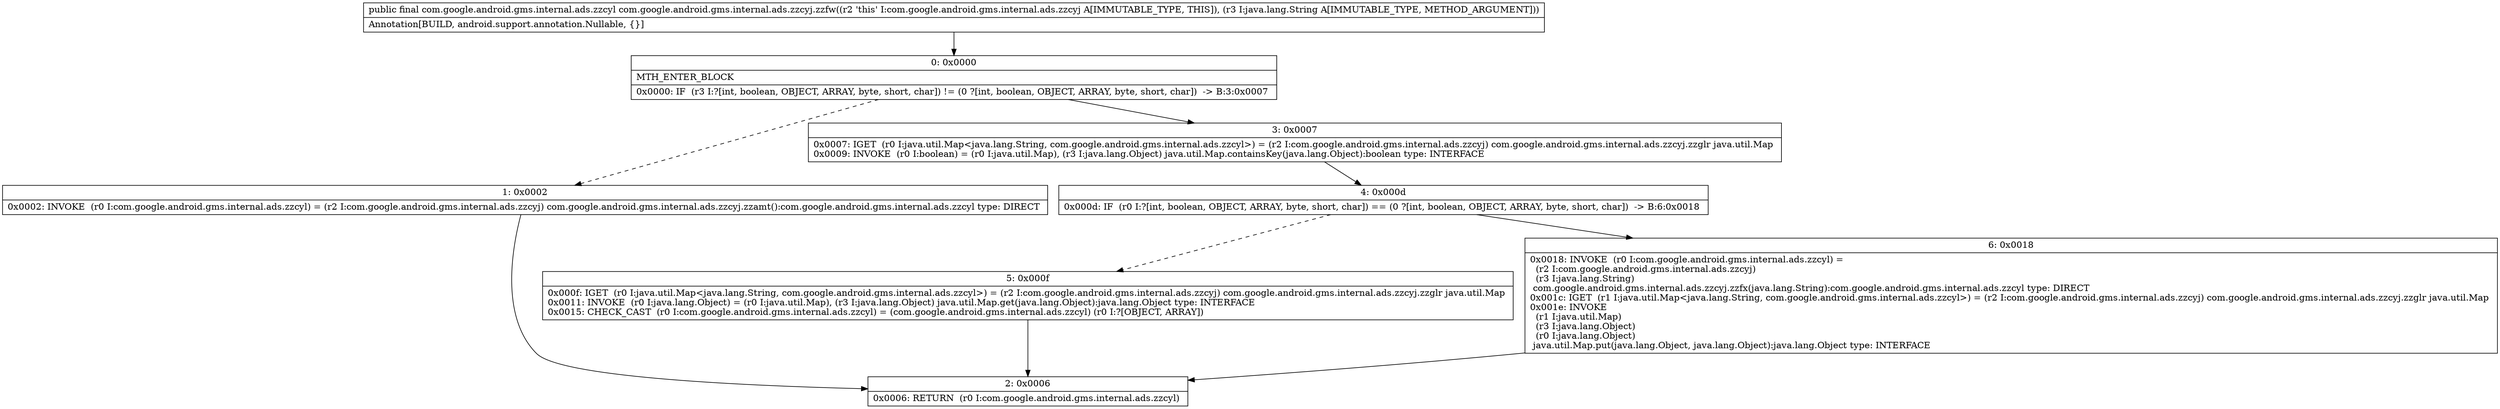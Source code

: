 digraph "CFG forcom.google.android.gms.internal.ads.zzcyj.zzfw(Ljava\/lang\/String;)Lcom\/google\/android\/gms\/internal\/ads\/zzcyl;" {
Node_0 [shape=record,label="{0\:\ 0x0000|MTH_ENTER_BLOCK\l|0x0000: IF  (r3 I:?[int, boolean, OBJECT, ARRAY, byte, short, char]) != (0 ?[int, boolean, OBJECT, ARRAY, byte, short, char])  \-\> B:3:0x0007 \l}"];
Node_1 [shape=record,label="{1\:\ 0x0002|0x0002: INVOKE  (r0 I:com.google.android.gms.internal.ads.zzcyl) = (r2 I:com.google.android.gms.internal.ads.zzcyj) com.google.android.gms.internal.ads.zzcyj.zzamt():com.google.android.gms.internal.ads.zzcyl type: DIRECT \l}"];
Node_2 [shape=record,label="{2\:\ 0x0006|0x0006: RETURN  (r0 I:com.google.android.gms.internal.ads.zzcyl) \l}"];
Node_3 [shape=record,label="{3\:\ 0x0007|0x0007: IGET  (r0 I:java.util.Map\<java.lang.String, com.google.android.gms.internal.ads.zzcyl\>) = (r2 I:com.google.android.gms.internal.ads.zzcyj) com.google.android.gms.internal.ads.zzcyj.zzglr java.util.Map \l0x0009: INVOKE  (r0 I:boolean) = (r0 I:java.util.Map), (r3 I:java.lang.Object) java.util.Map.containsKey(java.lang.Object):boolean type: INTERFACE \l}"];
Node_4 [shape=record,label="{4\:\ 0x000d|0x000d: IF  (r0 I:?[int, boolean, OBJECT, ARRAY, byte, short, char]) == (0 ?[int, boolean, OBJECT, ARRAY, byte, short, char])  \-\> B:6:0x0018 \l}"];
Node_5 [shape=record,label="{5\:\ 0x000f|0x000f: IGET  (r0 I:java.util.Map\<java.lang.String, com.google.android.gms.internal.ads.zzcyl\>) = (r2 I:com.google.android.gms.internal.ads.zzcyj) com.google.android.gms.internal.ads.zzcyj.zzglr java.util.Map \l0x0011: INVOKE  (r0 I:java.lang.Object) = (r0 I:java.util.Map), (r3 I:java.lang.Object) java.util.Map.get(java.lang.Object):java.lang.Object type: INTERFACE \l0x0015: CHECK_CAST  (r0 I:com.google.android.gms.internal.ads.zzcyl) = (com.google.android.gms.internal.ads.zzcyl) (r0 I:?[OBJECT, ARRAY]) \l}"];
Node_6 [shape=record,label="{6\:\ 0x0018|0x0018: INVOKE  (r0 I:com.google.android.gms.internal.ads.zzcyl) = \l  (r2 I:com.google.android.gms.internal.ads.zzcyj)\l  (r3 I:java.lang.String)\l com.google.android.gms.internal.ads.zzcyj.zzfx(java.lang.String):com.google.android.gms.internal.ads.zzcyl type: DIRECT \l0x001c: IGET  (r1 I:java.util.Map\<java.lang.String, com.google.android.gms.internal.ads.zzcyl\>) = (r2 I:com.google.android.gms.internal.ads.zzcyj) com.google.android.gms.internal.ads.zzcyj.zzglr java.util.Map \l0x001e: INVOKE  \l  (r1 I:java.util.Map)\l  (r3 I:java.lang.Object)\l  (r0 I:java.lang.Object)\l java.util.Map.put(java.lang.Object, java.lang.Object):java.lang.Object type: INTERFACE \l}"];
MethodNode[shape=record,label="{public final com.google.android.gms.internal.ads.zzcyl com.google.android.gms.internal.ads.zzcyj.zzfw((r2 'this' I:com.google.android.gms.internal.ads.zzcyj A[IMMUTABLE_TYPE, THIS]), (r3 I:java.lang.String A[IMMUTABLE_TYPE, METHOD_ARGUMENT]))  | Annotation[BUILD, android.support.annotation.Nullable, \{\}]\l}"];
MethodNode -> Node_0;
Node_0 -> Node_1[style=dashed];
Node_0 -> Node_3;
Node_1 -> Node_2;
Node_3 -> Node_4;
Node_4 -> Node_5[style=dashed];
Node_4 -> Node_6;
Node_5 -> Node_2;
Node_6 -> Node_2;
}

